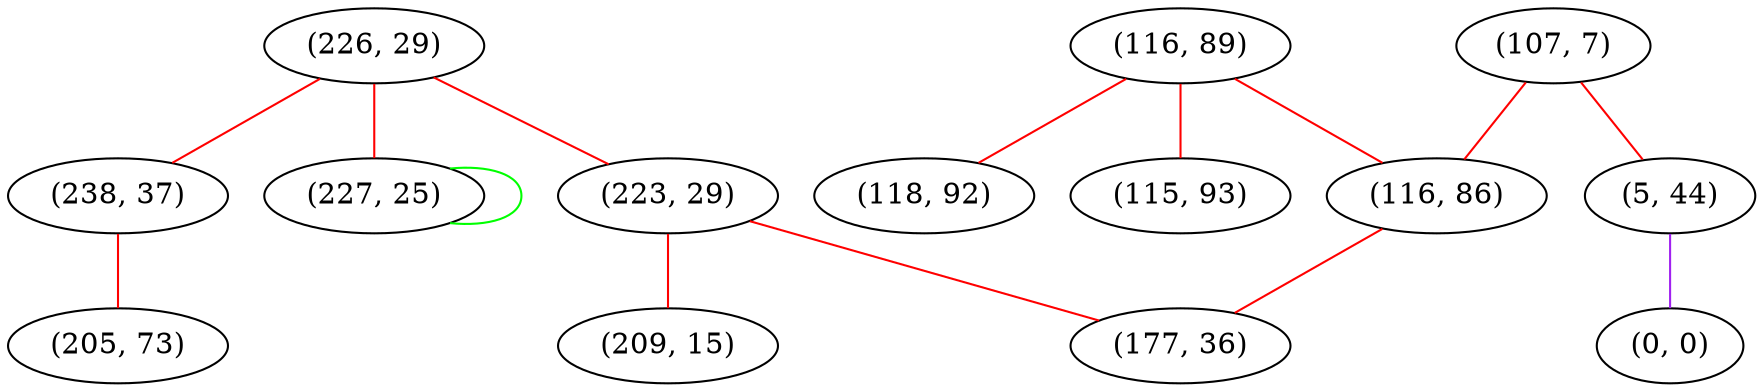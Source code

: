 graph "" {
"(107, 7)";
"(226, 29)";
"(223, 29)";
"(116, 89)";
"(116, 86)";
"(238, 37)";
"(115, 93)";
"(5, 44)";
"(0, 0)";
"(227, 25)";
"(205, 73)";
"(118, 92)";
"(177, 36)";
"(209, 15)";
"(107, 7)" -- "(5, 44)"  [color=red, key=0, weight=1];
"(107, 7)" -- "(116, 86)"  [color=red, key=0, weight=1];
"(226, 29)" -- "(223, 29)"  [color=red, key=0, weight=1];
"(226, 29)" -- "(227, 25)"  [color=red, key=0, weight=1];
"(226, 29)" -- "(238, 37)"  [color=red, key=0, weight=1];
"(223, 29)" -- "(177, 36)"  [color=red, key=0, weight=1];
"(223, 29)" -- "(209, 15)"  [color=red, key=0, weight=1];
"(116, 89)" -- "(118, 92)"  [color=red, key=0, weight=1];
"(116, 89)" -- "(116, 86)"  [color=red, key=0, weight=1];
"(116, 89)" -- "(115, 93)"  [color=red, key=0, weight=1];
"(116, 86)" -- "(177, 36)"  [color=red, key=0, weight=1];
"(238, 37)" -- "(205, 73)"  [color=red, key=0, weight=1];
"(5, 44)" -- "(0, 0)"  [color=purple, key=0, weight=4];
"(227, 25)" -- "(227, 25)"  [color=green, key=0, weight=2];
}
